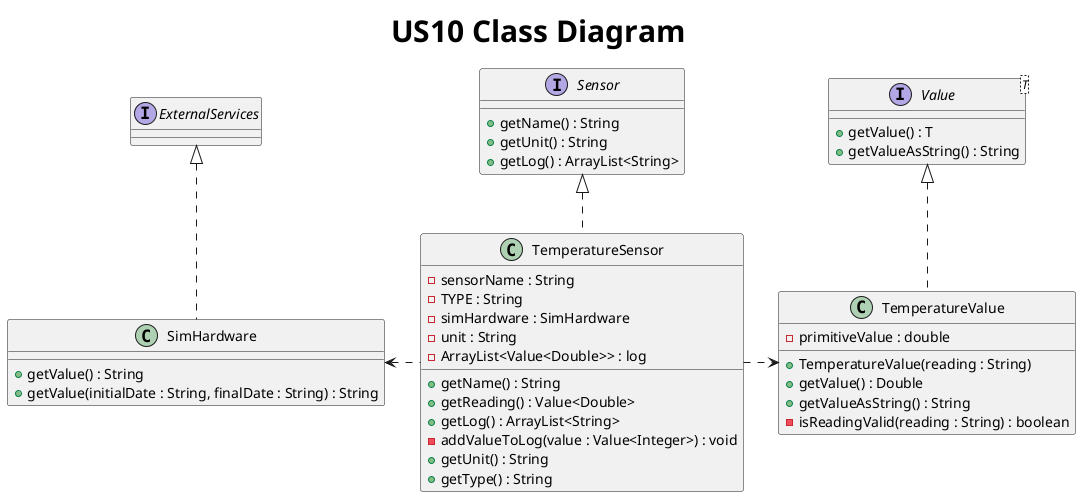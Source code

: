 @startuml
title <size: 30> US10 Class Diagram

interface Sensor {
    + getName() : String
    + getUnit() : String
    + getLog() : ArrayList<String>
}

interface Value<T> {
    + getValue() : T
    + getValueAsString() : String
}

class SimHardware {
     + getValue() : String
     + getValue(initialDate : String, finalDate : String) : String
}

class TemperatureSensor {
    - sensorName : String
    - TYPE : String
    - simHardware : SimHardware
    - unit : String
    - ArrayList<Value<Double>> : log

    + getName() : String
    + getReading() : Value<Double>
    + getLog() : ArrayList<String>
    - addValueToLog(value : Value<Integer>) : void
    + getUnit() : String
    + getType() : String
}

class TemperatureValue {
    - primitiveValue : double

    + TemperatureValue(reading : String)
    + getValue() : Double
    + getValueAsString() : String
    - isReadingValid(reading : String) : boolean
}

interface ExternalServices {
    }

Value <|.. TemperatureValue
Sensor <|.. TemperatureSensor
TemperatureSensor .right.> TemperatureValue
TemperatureSensor .left.> SimHardware
ExternalServices <|.. SimHardware


@enduml